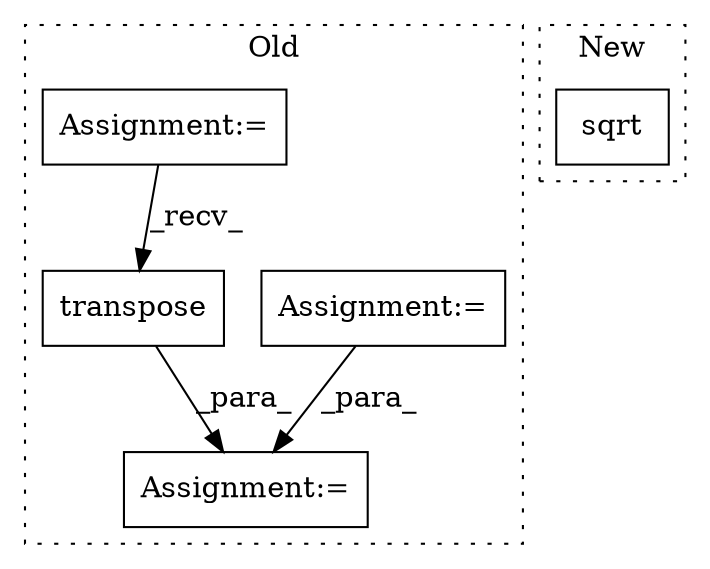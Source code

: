 digraph G {
subgraph cluster0 {
1 [label="transpose" a="32" s="3378,3393" l="10,1" shape="box"];
3 [label="Assignment:=" a="7" s="3321" l="1" shape="box"];
4 [label="Assignment:=" a="7" s="3197" l="1" shape="box"];
5 [label="Assignment:=" a="7" s="3228" l="1" shape="box"];
label = "Old";
style="dotted";
}
subgraph cluster1 {
2 [label="sqrt" a="32" s="3400" l="6" shape="box"];
label = "New";
style="dotted";
}
1 -> 3 [label="_para_"];
4 -> 3 [label="_para_"];
5 -> 1 [label="_recv_"];
}